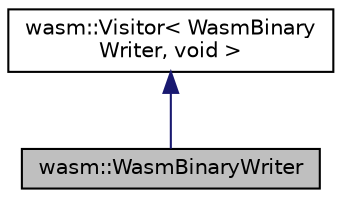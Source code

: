 digraph "wasm::WasmBinaryWriter"
{
  edge [fontname="Helvetica",fontsize="10",labelfontname="Helvetica",labelfontsize="10"];
  node [fontname="Helvetica",fontsize="10",shape=record];
  Node0 [label="wasm::WasmBinaryWriter",height=0.2,width=0.4,color="black", fillcolor="grey75", style="filled", fontcolor="black"];
  Node1 -> Node0 [dir="back",color="midnightblue",fontsize="10",style="solid"];
  Node1 [label="wasm::Visitor\< WasmBinary\lWriter, void \>",height=0.2,width=0.4,color="black", fillcolor="white", style="filled",URL="$structwasm_1_1_visitor.html"];
}
